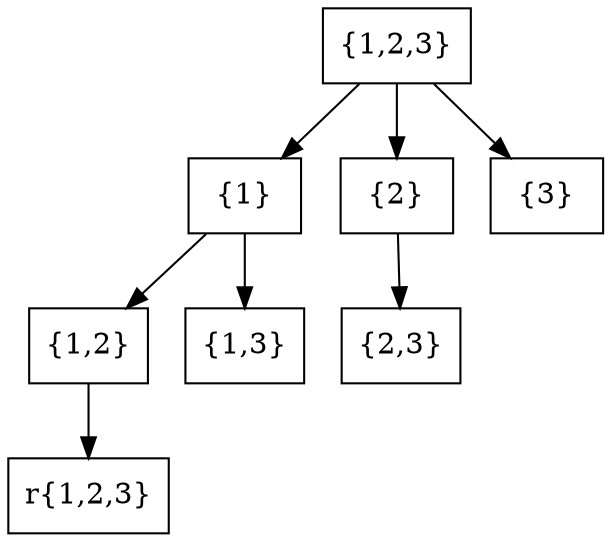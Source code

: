 digraph G {
    node [shape = "box",];
    {
    "{1,2,3}" -> "{1}";
    "{1}" -> "{1,2}";
    "{1}" -> "{1,3}";
//     避免指向根节点，加上一个r区分
    "{1,2}" -> "r{1,2,3}";
    "{1,2,3}" -> "{2}";
    "{2}" -> "{2,3}";
    "{1,2,3}" -> "{3}";
    }
}